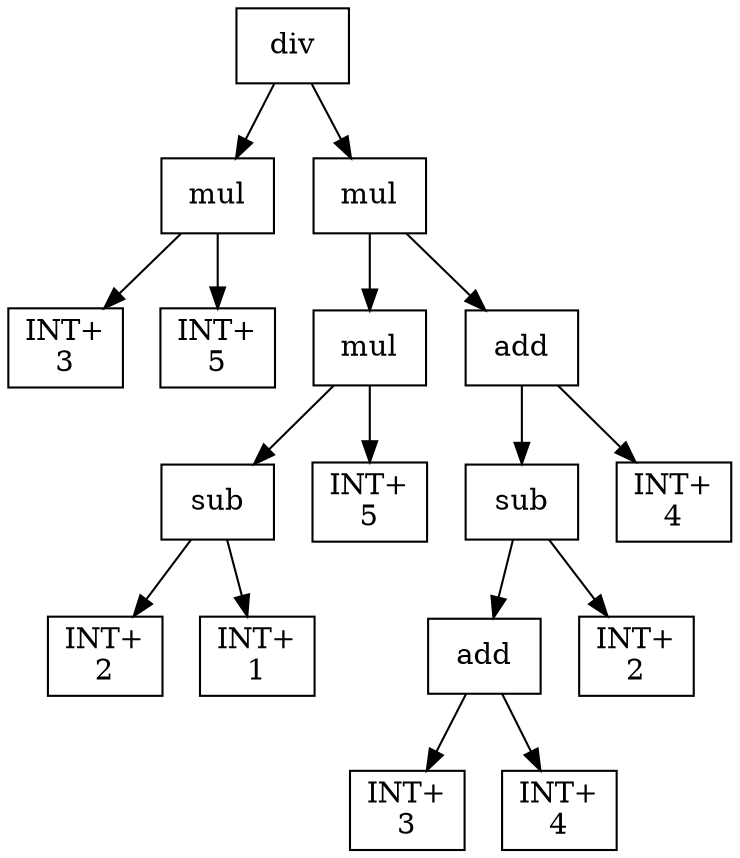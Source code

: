 digraph expr {
  node [shape=box];
  n1 [label="div"];
  n2 [label="mul"];
  n3 [label="INT+\n3"];
  n4 [label="INT+\n5"];
  n2 -> n3;
  n2 -> n4;
  n5 [label="mul"];
  n6 [label="mul"];
  n7 [label="sub"];
  n8 [label="INT+\n2"];
  n9 [label="INT+\n1"];
  n7 -> n8;
  n7 -> n9;
  n10 [label="INT+\n5"];
  n6 -> n7;
  n6 -> n10;
  n11 [label="add"];
  n12 [label="sub"];
  n13 [label="add"];
  n14 [label="INT+\n3"];
  n15 [label="INT+\n4"];
  n13 -> n14;
  n13 -> n15;
  n16 [label="INT+\n2"];
  n12 -> n13;
  n12 -> n16;
  n17 [label="INT+\n4"];
  n11 -> n12;
  n11 -> n17;
  n5 -> n6;
  n5 -> n11;
  n1 -> n2;
  n1 -> n5;
}